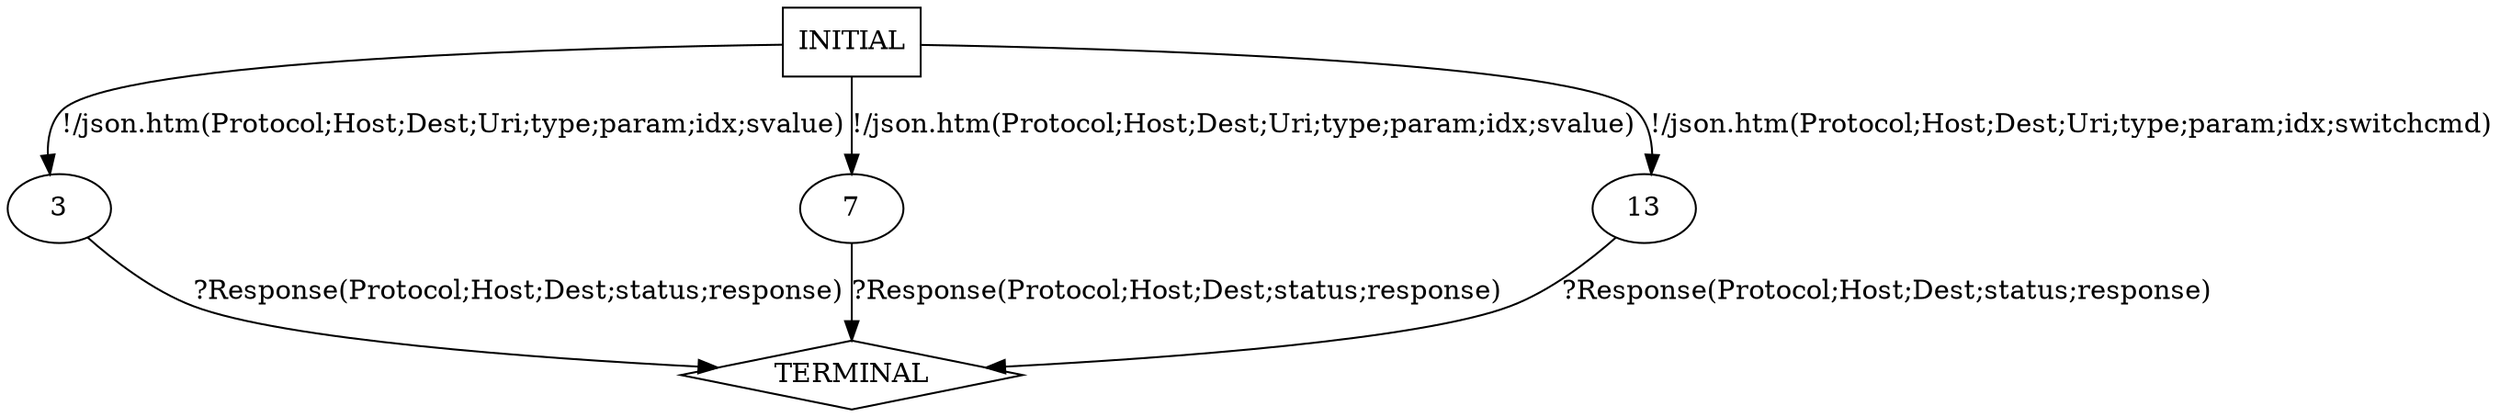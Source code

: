 digraph G {
  0 [label="INITIAL",shape=box];
  1 [label="TERMINAL",shape=diamond];
  3 [label="3"];
  7 [label="7"];
  13 [label="13"];
0->3  [label="!/json.htm(Protocol;Host;Dest;Uri;type;param;idx;svalue)"]
3->1  [label="?Response(Protocol;Host;Dest;status;response)"]
0->7  [label="!/json.htm(Protocol;Host;Dest;Uri;type;param;idx;svalue)"]
7->1  [label="?Response(Protocol;Host;Dest;status;response)"]
0->13  [label="!/json.htm(Protocol;Host;Dest;Uri;type;param;idx;switchcmd)"]
13->1  [label="?Response(Protocol;Host;Dest;status;response)"]
}
